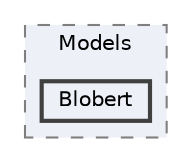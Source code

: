 digraph "LogicLayer/Dojo/Models/Blobert"
{
 // LATEX_PDF_SIZE
  bgcolor="transparent";
  edge [fontname=Helvetica,fontsize=10,labelfontname=Helvetica,labelfontsize=10];
  node [fontname=Helvetica,fontsize=10,shape=box,height=0.2,width=0.4];
  compound=true
  subgraph clusterdir_e2ae88535ebd72284cf8979c14d55523 {
    graph [ bgcolor="#edf0f7", pencolor="grey50", label="Models", fontname=Helvetica,fontsize=10 style="filled,dashed", URL="dir_e2ae88535ebd72284cf8979c14d55523.html",tooltip=""]
  dir_1d7f7778c0e5bcecd2ca20a8271b1047 [label="Blobert", fillcolor="#edf0f7", color="grey25", style="filled,bold", URL="dir_1d7f7778c0e5bcecd2ca20a8271b1047.html",tooltip=""];
  }
}
